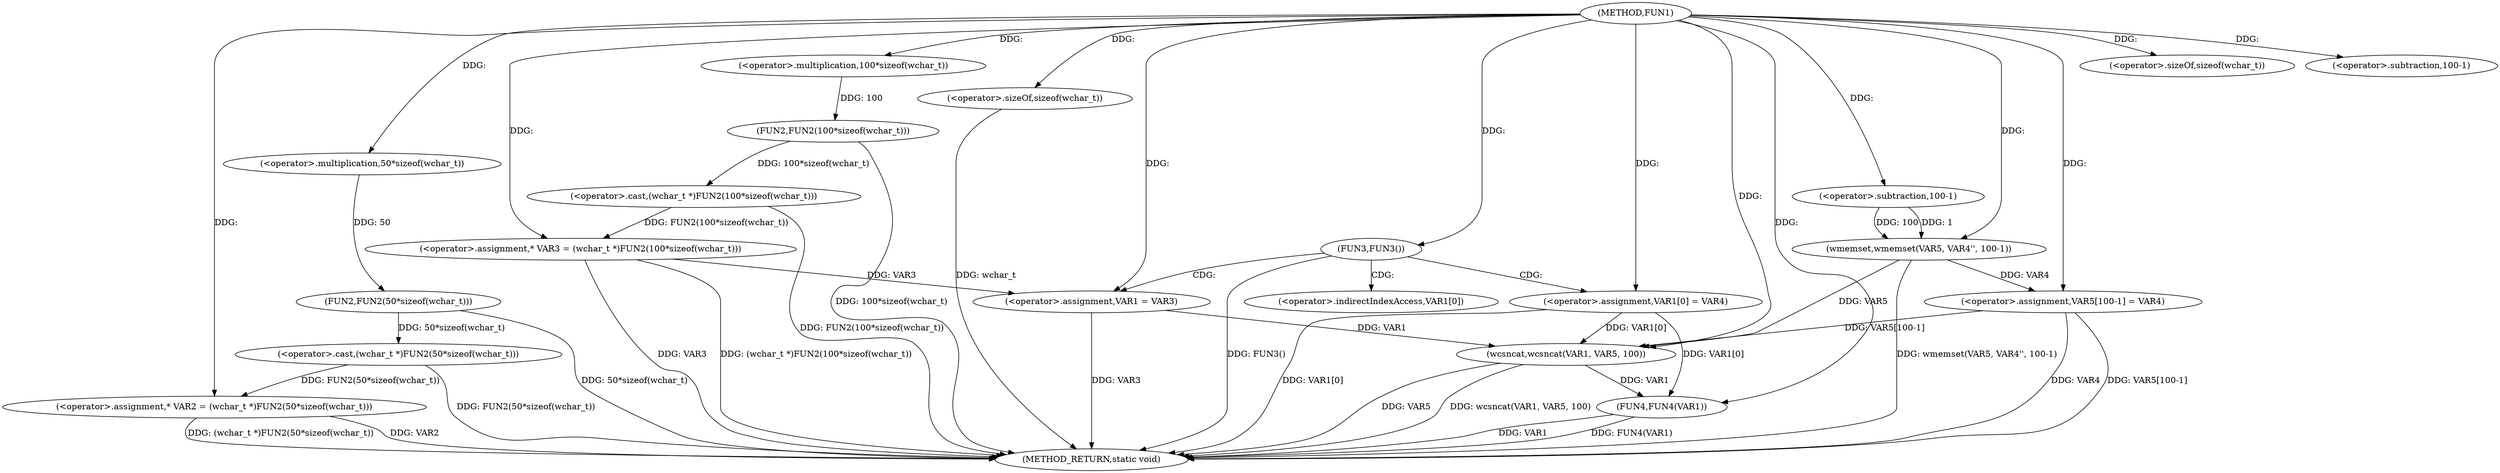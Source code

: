 digraph FUN1 {  
"1000100" [label = "(METHOD,FUN1)" ]
"1000155" [label = "(METHOD_RETURN,static void)" ]
"1000104" [label = "(<operator>.assignment,* VAR2 = (wchar_t *)FUN2(50*sizeof(wchar_t)))" ]
"1000106" [label = "(<operator>.cast,(wchar_t *)FUN2(50*sizeof(wchar_t)))" ]
"1000108" [label = "(FUN2,FUN2(50*sizeof(wchar_t)))" ]
"1000109" [label = "(<operator>.multiplication,50*sizeof(wchar_t))" ]
"1000111" [label = "(<operator>.sizeOf,sizeof(wchar_t))" ]
"1000114" [label = "(<operator>.assignment,* VAR3 = (wchar_t *)FUN2(100*sizeof(wchar_t)))" ]
"1000116" [label = "(<operator>.cast,(wchar_t *)FUN2(100*sizeof(wchar_t)))" ]
"1000118" [label = "(FUN2,FUN2(100*sizeof(wchar_t)))" ]
"1000119" [label = "(<operator>.multiplication,100*sizeof(wchar_t))" ]
"1000121" [label = "(<operator>.sizeOf,sizeof(wchar_t))" ]
"1000124" [label = "(FUN3,FUN3())" ]
"1000126" [label = "(<operator>.assignment,VAR1 = VAR3)" ]
"1000129" [label = "(<operator>.assignment,VAR1[0] = VAR4)" ]
"1000136" [label = "(wmemset,wmemset(VAR5, VAR4'', 100-1))" ]
"1000139" [label = "(<operator>.subtraction,100-1)" ]
"1000142" [label = "(<operator>.assignment,VAR5[100-1] = VAR4)" ]
"1000145" [label = "(<operator>.subtraction,100-1)" ]
"1000149" [label = "(wcsncat,wcsncat(VAR1, VAR5, 100))" ]
"1000153" [label = "(FUN4,FUN4(VAR1))" ]
"1000130" [label = "(<operator>.indirectIndexAccess,VAR1[0])" ]
  "1000106" -> "1000155"  [ label = "DDG: FUN2(50*sizeof(wchar_t))"] 
  "1000149" -> "1000155"  [ label = "DDG: VAR5"] 
  "1000104" -> "1000155"  [ label = "DDG: VAR2"] 
  "1000153" -> "1000155"  [ label = "DDG: FUN4(VAR1)"] 
  "1000116" -> "1000155"  [ label = "DDG: FUN2(100*sizeof(wchar_t))"] 
  "1000153" -> "1000155"  [ label = "DDG: VAR1"] 
  "1000126" -> "1000155"  [ label = "DDG: VAR3"] 
  "1000118" -> "1000155"  [ label = "DDG: 100*sizeof(wchar_t)"] 
  "1000114" -> "1000155"  [ label = "DDG: (wchar_t *)FUN2(100*sizeof(wchar_t))"] 
  "1000124" -> "1000155"  [ label = "DDG: FUN3()"] 
  "1000129" -> "1000155"  [ label = "DDG: VAR1[0]"] 
  "1000114" -> "1000155"  [ label = "DDG: VAR3"] 
  "1000149" -> "1000155"  [ label = "DDG: wcsncat(VAR1, VAR5, 100)"] 
  "1000142" -> "1000155"  [ label = "DDG: VAR4"] 
  "1000142" -> "1000155"  [ label = "DDG: VAR5[100-1]"] 
  "1000136" -> "1000155"  [ label = "DDG: wmemset(VAR5, VAR4'', 100-1)"] 
  "1000121" -> "1000155"  [ label = "DDG: wchar_t"] 
  "1000104" -> "1000155"  [ label = "DDG: (wchar_t *)FUN2(50*sizeof(wchar_t))"] 
  "1000108" -> "1000155"  [ label = "DDG: 50*sizeof(wchar_t)"] 
  "1000106" -> "1000104"  [ label = "DDG: FUN2(50*sizeof(wchar_t))"] 
  "1000100" -> "1000104"  [ label = "DDG: "] 
  "1000108" -> "1000106"  [ label = "DDG: 50*sizeof(wchar_t)"] 
  "1000109" -> "1000108"  [ label = "DDG: 50"] 
  "1000100" -> "1000109"  [ label = "DDG: "] 
  "1000100" -> "1000111"  [ label = "DDG: "] 
  "1000116" -> "1000114"  [ label = "DDG: FUN2(100*sizeof(wchar_t))"] 
  "1000100" -> "1000114"  [ label = "DDG: "] 
  "1000118" -> "1000116"  [ label = "DDG: 100*sizeof(wchar_t)"] 
  "1000119" -> "1000118"  [ label = "DDG: 100"] 
  "1000100" -> "1000119"  [ label = "DDG: "] 
  "1000100" -> "1000121"  [ label = "DDG: "] 
  "1000100" -> "1000124"  [ label = "DDG: "] 
  "1000114" -> "1000126"  [ label = "DDG: VAR3"] 
  "1000100" -> "1000126"  [ label = "DDG: "] 
  "1000100" -> "1000129"  [ label = "DDG: "] 
  "1000100" -> "1000136"  [ label = "DDG: "] 
  "1000139" -> "1000136"  [ label = "DDG: 100"] 
  "1000139" -> "1000136"  [ label = "DDG: 1"] 
  "1000100" -> "1000139"  [ label = "DDG: "] 
  "1000136" -> "1000142"  [ label = "DDG: VAR4"] 
  "1000100" -> "1000142"  [ label = "DDG: "] 
  "1000100" -> "1000145"  [ label = "DDG: "] 
  "1000129" -> "1000149"  [ label = "DDG: VAR1[0]"] 
  "1000126" -> "1000149"  [ label = "DDG: VAR1"] 
  "1000100" -> "1000149"  [ label = "DDG: "] 
  "1000142" -> "1000149"  [ label = "DDG: VAR5[100-1]"] 
  "1000136" -> "1000149"  [ label = "DDG: VAR5"] 
  "1000129" -> "1000153"  [ label = "DDG: VAR1[0]"] 
  "1000149" -> "1000153"  [ label = "DDG: VAR1"] 
  "1000100" -> "1000153"  [ label = "DDG: "] 
  "1000124" -> "1000129"  [ label = "CDG: "] 
  "1000124" -> "1000130"  [ label = "CDG: "] 
  "1000124" -> "1000126"  [ label = "CDG: "] 
}
